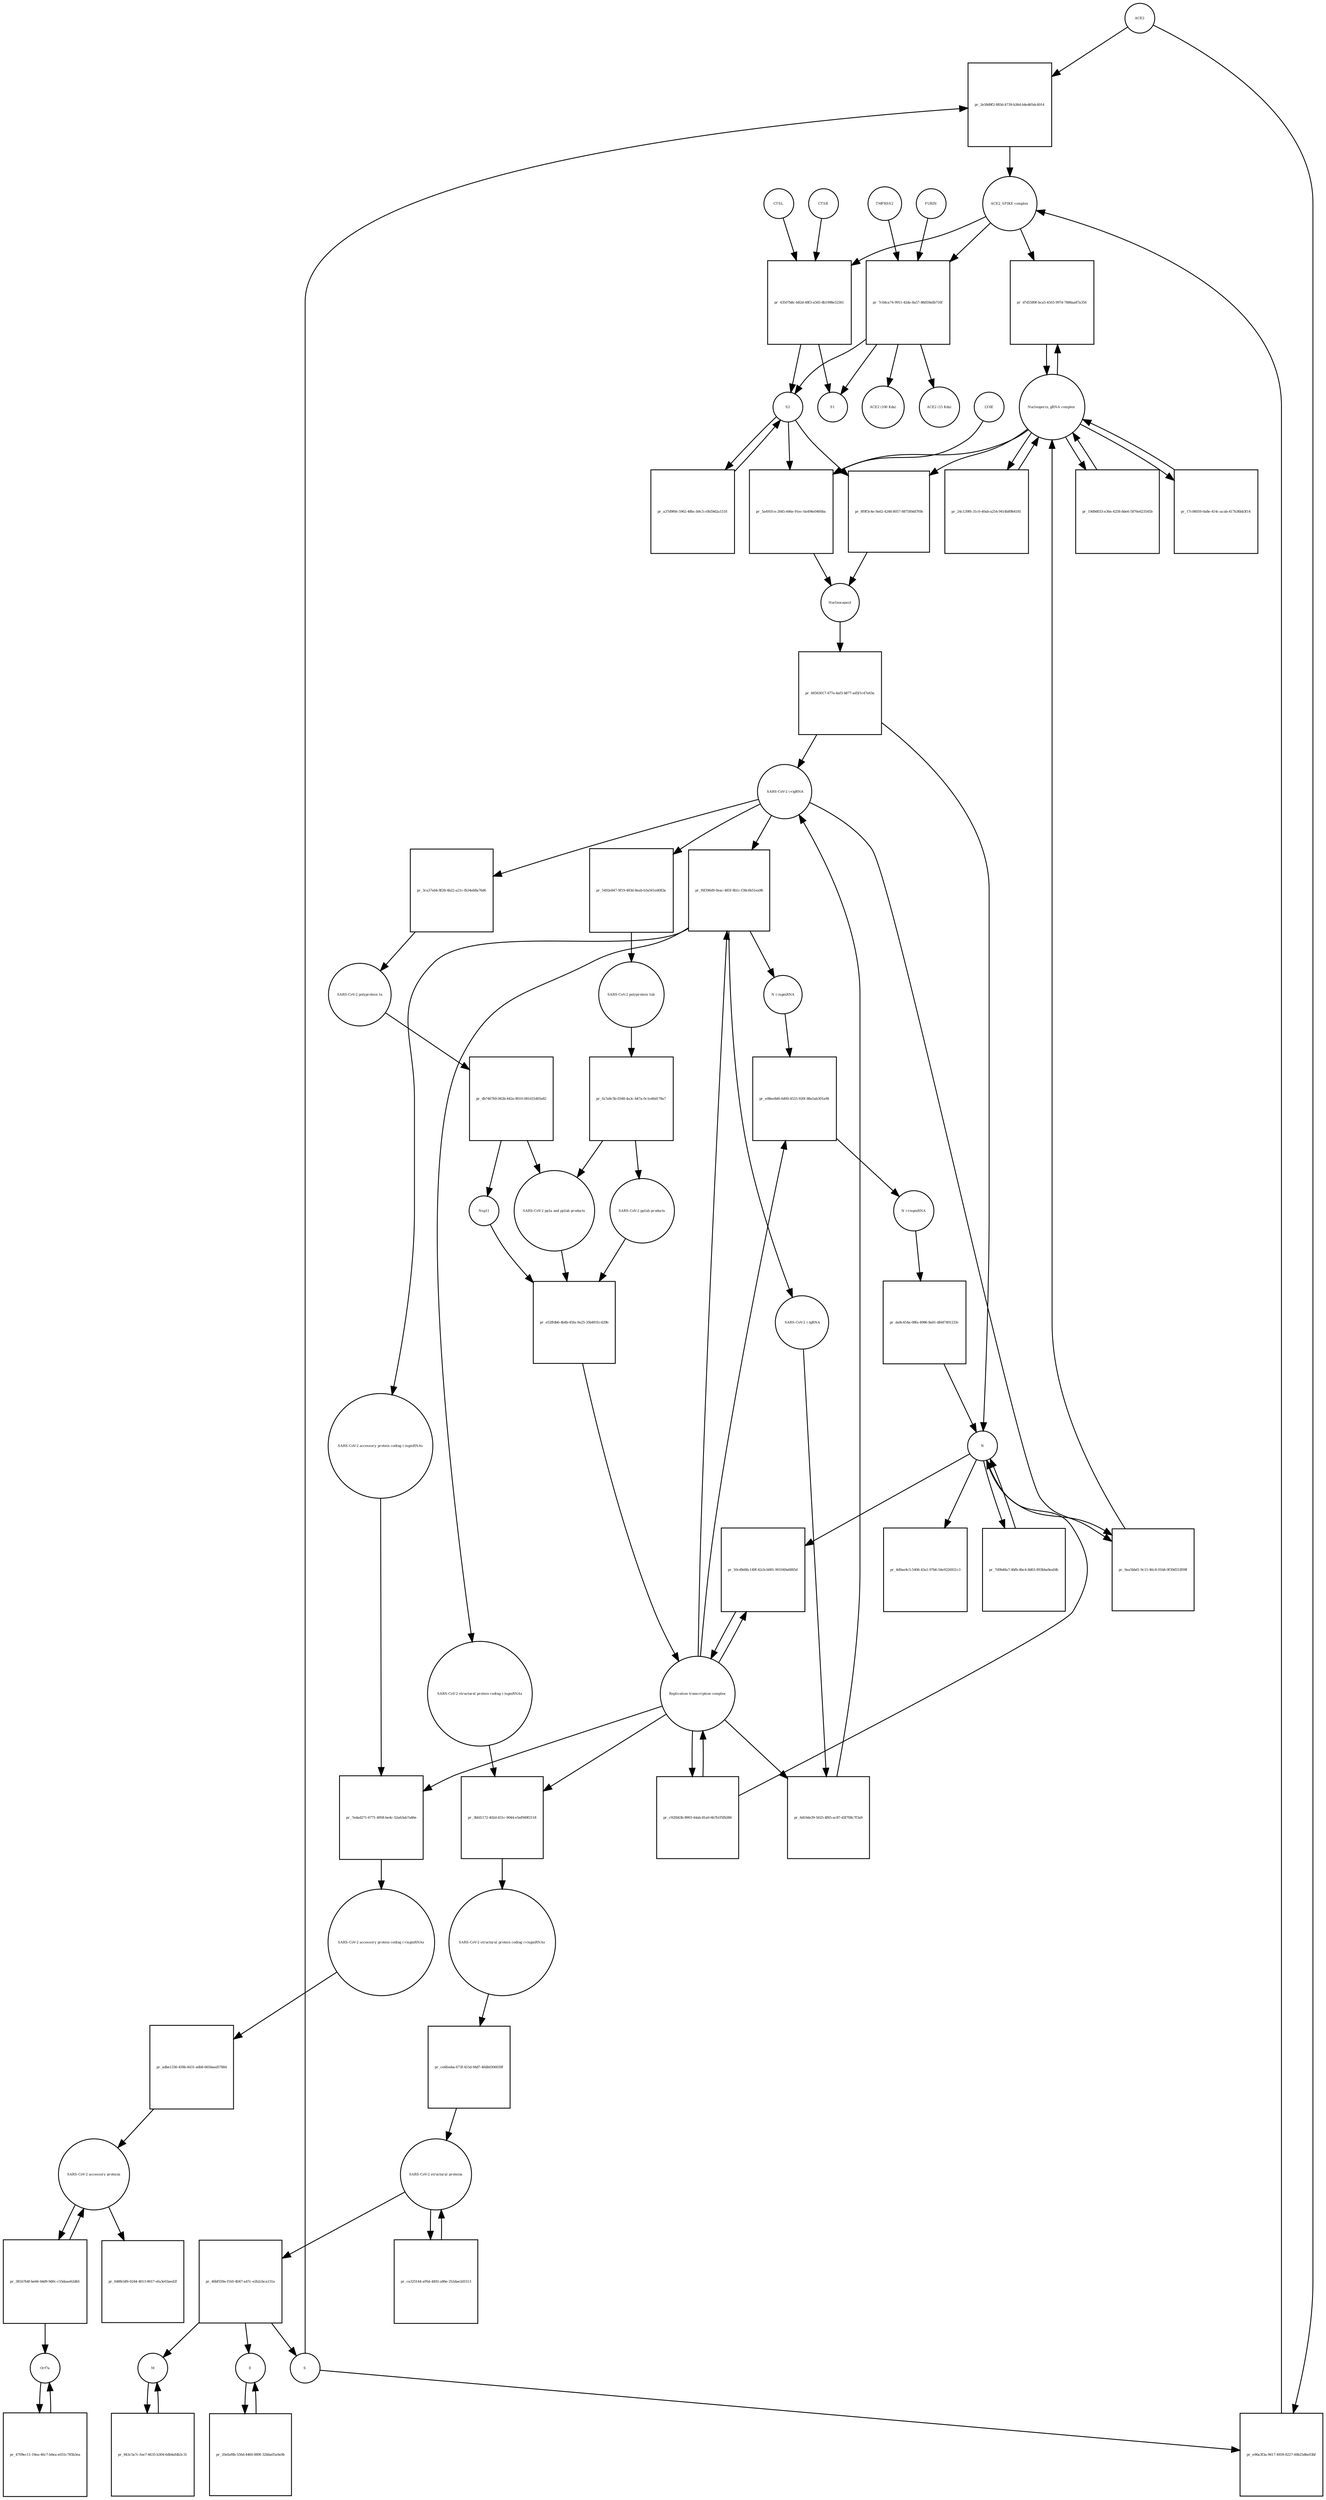 strict digraph  {
ACE2 [annotation="", bipartite=0, cls=macromolecule, fontsize=4, label=ACE2, shape=circle];
"pr_2e58d9f2-883d-4739-b36d-b4e465dc4914" [annotation="", bipartite=1, cls=process, fontsize=4, label="pr_2e58d9f2-883d-4739-b36d-b4e465dc4914", shape=square];
"ACE2_SPIKE complex" [annotation="", bipartite=0, cls=complex, fontsize=4, label="ACE2_SPIKE complex", shape=circle];
S [annotation="", bipartite=0, cls="macromolecule multimer", fontsize=4, label=S, shape=circle];
"Nucleoporin_gRNA complex " [annotation="", bipartite=0, cls=complex, fontsize=4, label="Nucleoporin_gRNA complex ", shape=circle];
"pr_d7d5589f-bca5-4503-997d-7886aa87a356" [annotation="", bipartite=1, cls=process, fontsize=4, label="pr_d7d5589f-bca5-4503-997d-7886aa87a356", shape=square];
"pr_43507b8c-b82d-48f3-a565-8b1998e52361" [annotation="", bipartite=1, cls=process, fontsize=4, label="pr_43507b8c-b82d-48f3-a565-8b1998e52361", shape=square];
S2 [annotation="", bipartite=0, cls=macromolecule, fontsize=4, label=S2, shape=circle];
CTSB [annotation="", bipartite=0, cls=macromolecule, fontsize=4, label=CTSB, shape=circle];
CTSL [annotation="", bipartite=0, cls=macromolecule, fontsize=4, label=CTSL, shape=circle];
S1 [annotation="", bipartite=0, cls=macromolecule, fontsize=4, label=S1, shape=circle];
"pr_e96a3f3a-9617-4939-8227-66b25d6e03bf" [annotation="", bipartite=1, cls=process, fontsize=4, label="pr_e96a3f3a-9617-4939-8227-66b25d6e03bf", shape=square];
"pr_5a491fce-2645-446e-91ec-0a494e0460ba" [annotation="", bipartite=1, cls=process, fontsize=4, label="pr_5a491fce-2645-446e-91ec-0a494e0460ba", shape=square];
Nucleocapsid [annotation="", bipartite=0, cls=complex, fontsize=4, label=Nucleocapsid, shape=circle];
LY6E [annotation="", bipartite=0, cls=macromolecule, fontsize=4, label=LY6E, shape=circle];
"pr_8f9f3c4e-9a62-4248-8057-8875f0dd7f0b" [annotation="", bipartite=1, cls=process, fontsize=4, label="pr_8f9f3c4e-9a62-4248-8057-8875f0dd7f0b", shape=square];
"pr_66563017-477a-4af3-b877-ad5f1c47e63a" [annotation="", bipartite=1, cls=process, fontsize=4, label="pr_66563017-477a-4af3-b877-ad5f1c47e63a", shape=square];
" SARS-CoV-2 (+)gRNA" [annotation="", bipartite=0, cls="nucleic acid feature", fontsize=4, label=" SARS-CoV-2 (+)gRNA", shape=circle];
N [annotation="", bipartite=0, cls="macromolecule multimer", fontsize=4, label=N, shape=circle];
"SARS-CoV-2 polyprotein 1ab" [annotation="", bipartite=0, cls=macromolecule, fontsize=4, label="SARS-CoV-2 polyprotein 1ab", shape=circle];
"pr_fa7a8c5b-0348-4a3c-b47a-0c1e46d178a7" [annotation="", bipartite=1, cls=process, fontsize=4, label="pr_fa7a8c5b-0348-4a3c-b47a-0c1e46d178a7", shape=square];
"SARS-CoV-2 pp1ab products" [annotation="", bipartite=0, cls=complex, fontsize=4, label="SARS-CoV-2 pp1ab products", shape=circle];
"SARS-CoV-2 pp1a and pp1ab products" [annotation="", bipartite=0, cls=complex, fontsize=4, label="SARS-CoV-2 pp1a and pp1ab products", shape=circle];
"SARS-CoV-2 polyprotein 1a" [annotation="", bipartite=0, cls=macromolecule, fontsize=4, label="SARS-CoV-2 polyprotein 1a", shape=circle];
"pr_db7467b9-062b-442e-8010-081d31d05e82" [annotation="", bipartite=1, cls=process, fontsize=4, label="pr_db7467b9-062b-442e-8010-081d31d05e82", shape=square];
Nsp11 [annotation="", bipartite=0, cls=macromolecule, fontsize=4, label=Nsp11, shape=circle];
"pr_19d9d033-e36e-4258-8de6-5876e623545b" [annotation="", bipartite=1, cls=process, fontsize=4, label="pr_19d9d033-e36e-4258-8de6-5876e623545b", shape=square];
"pr_17c06059-0a8e-414c-acab-417b36bb3f14" [annotation="", bipartite=1, cls=process, fontsize=4, label="pr_17c06059-0a8e-414c-acab-417b36bb3f14", shape=square];
"SARS-CoV-2 structural proteins" [annotation="", bipartite=0, cls=complex, fontsize=4, label="SARS-CoV-2 structural proteins", shape=circle];
"pr_46bf559a-f1b5-4047-a47c-e2b2cbca131a" [annotation="", bipartite=1, cls=process, fontsize=4, label="pr_46bf559a-f1b5-4047-a47c-e2b2cbca131a", shape=square];
M [annotation="", bipartite=0, cls=macromolecule, fontsize=4, label=M, shape=circle];
E [annotation="", bipartite=0, cls=macromolecule, fontsize=4, label=E, shape=circle];
"Replication transcription complex" [annotation="", bipartite=0, cls=complex, fontsize=4, label="Replication transcription complex", shape=circle];
"pr_50cd9d4b-149f-42cb-b081-901049a6885d" [annotation="", bipartite=1, cls=process, fontsize=4, label="pr_50cd9d4b-149f-42cb-b081-901049a6885d", shape=square];
"pr_4d9ae4c5-5406-43a1-97b6-54e9226921c3" [annotation="", bipartite=1, cls=process, fontsize=4, label="pr_4d9ae4c5-5406-43a1-97b6-54e9226921c3", shape=square];
"SARS-CoV-2 accessory proteins" [annotation="", bipartite=0, cls=complex, fontsize=4, label="SARS-CoV-2 accessory proteins", shape=circle];
"pr_6488cbf6-0244-4013-8017-efa3e03aed2f" [annotation="", bipartite=1, cls=process, fontsize=4, label="pr_6488cbf6-0244-4013-8017-efa3e03aed2f", shape=square];
"pr_ca325144-a95d-4492-a86e-252dae2d1513" [annotation="", bipartite=1, cls=process, fontsize=4, label="pr_ca325144-a95d-4492-a86e-252dae2d1513", shape=square];
"pr_c92f443b-8903-44ab-81a0-6b7b1f5fb386" [annotation="", bipartite=1, cls=process, fontsize=4, label="pr_c92f443b-8903-44ab-81a0-6b7b1f5fb386", shape=square];
"pr_7d9b48a7-4bfb-4bc4-8d63-893bba9eafdb" [annotation="", bipartite=1, cls=process, fontsize=4, label="pr_7d9b48a7-4bfb-4bc4-8d63-893bba9eafdb", shape=square];
"pr_e52ffdb6-4b4b-45fa-9a25-35b4931c429b" [annotation="", bipartite=1, cls=process, fontsize=4, label="pr_e52ffdb6-4b4b-45fa-9a25-35b4931c429b", shape=square];
"SARS-CoV-2 accessory protein coding (-)sgmRNAs" [annotation="", bipartite=0, cls=complex, fontsize=4, label="SARS-CoV-2 accessory protein coding (-)sgmRNAs", shape=circle];
"pr_7edad271-6771-4958-be4c-52a63ab7a46e" [annotation="", bipartite=1, cls=process, fontsize=4, label="pr_7edad271-6771-4958-be4c-52a63ab7a46e", shape=square];
"SARS-CoV-2 accessory protein coding (+)sgmRNAs" [annotation="", bipartite=0, cls=complex, fontsize=4, label="SARS-CoV-2 accessory protein coding (+)sgmRNAs", shape=circle];
"SARS-CoV-2 structural protein coding (-)sgmRNAs" [annotation="", bipartite=0, cls=complex, fontsize=4, label="SARS-CoV-2 structural protein coding (-)sgmRNAs", shape=circle];
"pr_3bfd1172-402d-431c-9044-e5af949f2118" [annotation="", bipartite=1, cls=process, fontsize=4, label="pr_3bfd1172-402d-431c-9044-e5af949f2118", shape=square];
"SARS-CoV-2 structural protein coding (+)sgmRNAs" [annotation="", bipartite=0, cls=complex, fontsize=4, label="SARS-CoV-2 structural protein coding (+)sgmRNAs", shape=circle];
"N (-)sgmRNA" [annotation="", bipartite=0, cls="nucleic acid feature", fontsize=4, label="N (-)sgmRNA", shape=circle];
"pr_e08ee8d0-6d00-4533-926f-88a5ab301a98" [annotation="", bipartite=1, cls=process, fontsize=4, label="pr_e08ee8d0-6d00-4533-926f-88a5ab301a98", shape=square];
"N (+)sgmRNA" [annotation="", bipartite=0, cls="nucleic acid feature", fontsize=4, label="N (+)sgmRNA", shape=circle];
"pr_da8c454a-08fa-4986-8a81-dfd47491233c" [annotation="", bipartite=1, cls=process, fontsize=4, label="pr_da8c454a-08fa-4986-8a81-dfd47491233c", shape=square];
"pr_f6f396d9-0eac-485f-8b1c-f38c6b51ea96" [annotation="", bipartite=1, cls=process, fontsize=4, label="pr_f6f396d9-0eac-485f-8b1c-f38c6b51ea96", shape=square];
" SARS-CoV-2 (-)gRNA" [annotation="", bipartite=0, cls="nucleic acid feature", fontsize=4, label=" SARS-CoV-2 (-)gRNA", shape=circle];
"pr_3ca37eb4-8f28-4b22-a21c-fb34eb8a76d6" [annotation="", bipartite=1, cls=process, fontsize=4, label="pr_3ca37eb4-8f28-4b22-a21c-fb34eb8a76d6", shape=square];
"pr_5492e847-9f19-483d-8eab-b3a561ed083a" [annotation="", bipartite=1, cls=process, fontsize=4, label="pr_5492e847-9f19-483d-8eab-b3a561ed083a", shape=square];
"pr_adbe1336-459b-4431-a6b8-6656aed57884" [annotation="", bipartite=1, cls=process, fontsize=4, label="pr_adbe1336-459b-4431-a6b8-6656aed57884", shape=square];
"pr_ce6feeba-673f-415d-94d7-40db0306039f" [annotation="", bipartite=1, cls=process, fontsize=4, label="pr_ce6feeba-673f-415d-94d7-40db0306039f", shape=square];
"pr_6d10de39-5625-4f65-ac87-d3f708c7f3a9" [annotation="", bipartite=1, cls=process, fontsize=4, label="pr_6d10de39-5625-4f65-ac87-d3f708c7f3a9", shape=square];
"pr_9aa5bbd1-9c11-46c8-91b8-0f39d553f09f" [annotation="", bipartite=1, cls=process, fontsize=4, label="pr_9aa5bbd1-9c11-46c8-91b8-0f39d553f09f", shape=square];
"pr_24c139f6-31c0-40ab-a254-9414b89b4181" [annotation="", bipartite=1, cls=process, fontsize=4, label="pr_24c139f6-31c0-40ab-a254-9414b89b4181", shape=square];
"pr_381b7b4f-be66-44d9-9d0c-c55daae62db5" [annotation="", bipartite=1, cls=process, fontsize=4, label="pr_381b7b4f-be66-44d9-9d0c-c55daae62db5", shape=square];
Orf7a [annotation="", bipartite=0, cls=macromolecule, fontsize=4, label=Orf7a, shape=circle];
"pr_7c0dca74-9911-42de-8a57-88d59a6b716f" [annotation="", bipartite=1, cls=process, fontsize=4, label="pr_7c0dca74-9911-42de-8a57-88d59a6b716f", shape=square];
FURIN [annotation="", bipartite=0, cls=macromolecule, fontsize=4, label=FURIN, shape=circle];
TMPRSS2 [annotation="", bipartite=0, cls=macromolecule, fontsize=4, label=TMPRSS2, shape=circle];
"ACE2 (100 Kda)" [annotation="", bipartite=0, cls=macromolecule, fontsize=4, label="ACE2 (100 Kda)", shape=circle];
"ACE2 (15 Kda)" [annotation="", bipartite=0, cls=macromolecule, fontsize=4, label="ACE2 (15 Kda)", shape=circle];
"pr_a37d9f66-5962-48bc-b9c3-c0b59d2a1518" [annotation="", bipartite=1, cls=process, fontsize=4, label="pr_a37d9f66-5962-48bc-b9c3-c0b59d2a1518", shape=square];
"pr_20efaf8b-556d-4460-889f-32bba05a9a9b" [annotation="", bipartite=1, cls=process, fontsize=4, label="pr_20efaf8b-556d-4460-889f-32bba05a9a9b", shape=square];
"pr_843c5a7c-fee7-4635-b304-6db4afdb3c31" [annotation="", bipartite=1, cls=process, fontsize=4, label="pr_843c5a7c-fee7-4635-b304-6db4afdb3c31", shape=square];
"pr_4709ec11-19ea-46c7-b0ea-e031c785b3ea" [annotation="", bipartite=1, cls=process, fontsize=4, label="pr_4709ec11-19ea-46c7-b0ea-e031c785b3ea", shape=square];
ACE2 -> "pr_2e58d9f2-883d-4739-b36d-b4e465dc4914"  [annotation="", interaction_type=consumption];
ACE2 -> "pr_e96a3f3a-9617-4939-8227-66b25d6e03bf"  [annotation="", interaction_type=consumption];
"pr_2e58d9f2-883d-4739-b36d-b4e465dc4914" -> "ACE2_SPIKE complex"  [annotation="", interaction_type=production];
"ACE2_SPIKE complex" -> "pr_d7d5589f-bca5-4503-997d-7886aa87a356"  [annotation="urn_miriam_pubmed_32142651|urn_miriam_pubmed_32094589", interaction_type=stimulation];
"ACE2_SPIKE complex" -> "pr_43507b8c-b82d-48f3-a565-8b1998e52361"  [annotation="", interaction_type=consumption];
"ACE2_SPIKE complex" -> "pr_7c0dca74-9911-42de-8a57-88d59a6b716f"  [annotation="", interaction_type=consumption];
S -> "pr_2e58d9f2-883d-4739-b36d-b4e465dc4914"  [annotation="", interaction_type=consumption];
S -> "pr_e96a3f3a-9617-4939-8227-66b25d6e03bf"  [annotation="", interaction_type=consumption];
"Nucleoporin_gRNA complex " -> "pr_d7d5589f-bca5-4503-997d-7886aa87a356"  [annotation="", interaction_type=consumption];
"Nucleoporin_gRNA complex " -> "pr_5a491fce-2645-446e-91ec-0a494e0460ba"  [annotation="", interaction_type=consumption];
"Nucleoporin_gRNA complex " -> "pr_8f9f3c4e-9a62-4248-8057-8875f0dd7f0b"  [annotation="", interaction_type=consumption];
"Nucleoporin_gRNA complex " -> "pr_19d9d033-e36e-4258-8de6-5876e623545b"  [annotation="", interaction_type=consumption];
"Nucleoporin_gRNA complex " -> "pr_17c06059-0a8e-414c-acab-417b36bb3f14"  [annotation="", interaction_type=consumption];
"Nucleoporin_gRNA complex " -> "pr_24c139f6-31c0-40ab-a254-9414b89b4181"  [annotation="", interaction_type=consumption];
"pr_d7d5589f-bca5-4503-997d-7886aa87a356" -> "Nucleoporin_gRNA complex "  [annotation="", interaction_type=production];
"pr_43507b8c-b82d-48f3-a565-8b1998e52361" -> S2  [annotation="", interaction_type=production];
"pr_43507b8c-b82d-48f3-a565-8b1998e52361" -> S1  [annotation="", interaction_type=production];
S2 -> "pr_5a491fce-2645-446e-91ec-0a494e0460ba"  [annotation="urn_miriam_doi_10.1101%2F2020.03.05.979260|urn_miriam_doi_10.1101%2F2020.04.02.021469", interaction_type=stimulation];
S2 -> "pr_8f9f3c4e-9a62-4248-8057-8875f0dd7f0b"  [annotation="", interaction_type=stimulation];
S2 -> "pr_a37d9f66-5962-48bc-b9c3-c0b59d2a1518"  [annotation="", interaction_type=consumption];
CTSB -> "pr_43507b8c-b82d-48f3-a565-8b1998e52361"  [annotation=urn_miriam_pubmed_32142651, interaction_type=catalysis];
CTSL -> "pr_43507b8c-b82d-48f3-a565-8b1998e52361"  [annotation=urn_miriam_pubmed_32142651, interaction_type=catalysis];
"pr_e96a3f3a-9617-4939-8227-66b25d6e03bf" -> "ACE2_SPIKE complex"  [annotation="", interaction_type=production];
"pr_5a491fce-2645-446e-91ec-0a494e0460ba" -> Nucleocapsid  [annotation="", interaction_type=production];
Nucleocapsid -> "pr_66563017-477a-4af3-b877-ad5f1c47e63a"  [annotation="", interaction_type=consumption];
LY6E -> "pr_5a491fce-2645-446e-91ec-0a494e0460ba"  [annotation="urn_miriam_doi_10.1101%2F2020.03.05.979260|urn_miriam_doi_10.1101%2F2020.04.02.021469", interaction_type=inhibition];
"pr_8f9f3c4e-9a62-4248-8057-8875f0dd7f0b" -> Nucleocapsid  [annotation="", interaction_type=production];
"pr_66563017-477a-4af3-b877-ad5f1c47e63a" -> " SARS-CoV-2 (+)gRNA"  [annotation="", interaction_type=production];
"pr_66563017-477a-4af3-b877-ad5f1c47e63a" -> N  [annotation="", interaction_type=production];
" SARS-CoV-2 (+)gRNA" -> "pr_f6f396d9-0eac-485f-8b1c-f38c6b51ea96"  [annotation="", interaction_type=consumption];
" SARS-CoV-2 (+)gRNA" -> "pr_3ca37eb4-8f28-4b22-a21c-fb34eb8a76d6"  [annotation="", interaction_type=consumption];
" SARS-CoV-2 (+)gRNA" -> "pr_5492e847-9f19-483d-8eab-b3a561ed083a"  [annotation="", interaction_type=consumption];
" SARS-CoV-2 (+)gRNA" -> "pr_9aa5bbd1-9c11-46c8-91b8-0f39d553f09f"  [annotation="", interaction_type=consumption];
N -> "pr_50cd9d4b-149f-42cb-b081-901049a6885d"  [annotation="", interaction_type=consumption];
N -> "pr_4d9ae4c5-5406-43a1-97b6-54e9226921c3"  [annotation="", interaction_type=consumption];
N -> "pr_7d9b48a7-4bfb-4bc4-8d63-893bba9eafdb"  [annotation="", interaction_type=consumption];
N -> "pr_9aa5bbd1-9c11-46c8-91b8-0f39d553f09f"  [annotation="", interaction_type=consumption];
"SARS-CoV-2 polyprotein 1ab" -> "pr_fa7a8c5b-0348-4a3c-b47a-0c1e46d178a7"  [annotation=urn_miriam_pubmed_31226023, interaction_type=catalysis];
"pr_fa7a8c5b-0348-4a3c-b47a-0c1e46d178a7" -> "SARS-CoV-2 pp1ab products"  [annotation="", interaction_type=production];
"pr_fa7a8c5b-0348-4a3c-b47a-0c1e46d178a7" -> "SARS-CoV-2 pp1a and pp1ab products"  [annotation="", interaction_type=production];
"SARS-CoV-2 pp1ab products" -> "pr_e52ffdb6-4b4b-45fa-9a25-35b4931c429b"  [annotation="", interaction_type=consumption];
"SARS-CoV-2 pp1a and pp1ab products" -> "pr_e52ffdb6-4b4b-45fa-9a25-35b4931c429b"  [annotation="", interaction_type=consumption];
"SARS-CoV-2 polyprotein 1a" -> "pr_db7467b9-062b-442e-8010-081d31d05e82"  [annotation=urn_miriam_pubmed_31226023, interaction_type=catalysis];
"pr_db7467b9-062b-442e-8010-081d31d05e82" -> Nsp11  [annotation="", interaction_type=production];
"pr_db7467b9-062b-442e-8010-081d31d05e82" -> "SARS-CoV-2 pp1a and pp1ab products"  [annotation="", interaction_type=production];
Nsp11 -> "pr_e52ffdb6-4b4b-45fa-9a25-35b4931c429b"  [annotation="", interaction_type=consumption];
"pr_19d9d033-e36e-4258-8de6-5876e623545b" -> "Nucleoporin_gRNA complex "  [annotation="", interaction_type=production];
"pr_17c06059-0a8e-414c-acab-417b36bb3f14" -> "Nucleoporin_gRNA complex "  [annotation="", interaction_type=production];
"SARS-CoV-2 structural proteins" -> "pr_46bf559a-f1b5-4047-a47c-e2b2cbca131a"  [annotation="", interaction_type=consumption];
"SARS-CoV-2 structural proteins" -> "pr_ca325144-a95d-4492-a86e-252dae2d1513"  [annotation="", interaction_type=consumption];
"pr_46bf559a-f1b5-4047-a47c-e2b2cbca131a" -> M  [annotation="", interaction_type=production];
"pr_46bf559a-f1b5-4047-a47c-e2b2cbca131a" -> E  [annotation="", interaction_type=production];
"pr_46bf559a-f1b5-4047-a47c-e2b2cbca131a" -> S  [annotation="", interaction_type=production];
M -> "pr_843c5a7c-fee7-4635-b304-6db4afdb3c31"  [annotation="", interaction_type=consumption];
E -> "pr_20efaf8b-556d-4460-889f-32bba05a9a9b"  [annotation="", interaction_type=consumption];
"Replication transcription complex" -> "pr_50cd9d4b-149f-42cb-b081-901049a6885d"  [annotation="", interaction_type=consumption];
"Replication transcription complex" -> "pr_c92f443b-8903-44ab-81a0-6b7b1f5fb386"  [annotation="", interaction_type=consumption];
"Replication transcription complex" -> "pr_7edad271-6771-4958-be4c-52a63ab7a46e"  [annotation="", interaction_type="necessary stimulation"];
"Replication transcription complex" -> "pr_3bfd1172-402d-431c-9044-e5af949f2118"  [annotation="", interaction_type="necessary stimulation"];
"Replication transcription complex" -> "pr_e08ee8d0-6d00-4533-926f-88a5ab301a98"  [annotation="", interaction_type="necessary stimulation"];
"Replication transcription complex" -> "pr_f6f396d9-0eac-485f-8b1c-f38c6b51ea96"  [annotation="", interaction_type="necessary stimulation"];
"Replication transcription complex" -> "pr_6d10de39-5625-4f65-ac87-d3f708c7f3a9"  [annotation="", interaction_type="necessary stimulation"];
"pr_50cd9d4b-149f-42cb-b081-901049a6885d" -> "Replication transcription complex"  [annotation="", interaction_type=production];
"SARS-CoV-2 accessory proteins" -> "pr_6488cbf6-0244-4013-8017-efa3e03aed2f"  [annotation="", interaction_type=consumption];
"SARS-CoV-2 accessory proteins" -> "pr_381b7b4f-be66-44d9-9d0c-c55daae62db5"  [annotation="", interaction_type=consumption];
"pr_ca325144-a95d-4492-a86e-252dae2d1513" -> "SARS-CoV-2 structural proteins"  [annotation="", interaction_type=production];
"pr_c92f443b-8903-44ab-81a0-6b7b1f5fb386" -> "Replication transcription complex"  [annotation="", interaction_type=production];
"pr_c92f443b-8903-44ab-81a0-6b7b1f5fb386" -> N  [annotation="", interaction_type=production];
"pr_7d9b48a7-4bfb-4bc4-8d63-893bba9eafdb" -> N  [annotation="", interaction_type=production];
"pr_e52ffdb6-4b4b-45fa-9a25-35b4931c429b" -> "Replication transcription complex"  [annotation="", interaction_type=production];
"SARS-CoV-2 accessory protein coding (-)sgmRNAs" -> "pr_7edad271-6771-4958-be4c-52a63ab7a46e"  [annotation="", interaction_type=consumption];
"pr_7edad271-6771-4958-be4c-52a63ab7a46e" -> "SARS-CoV-2 accessory protein coding (+)sgmRNAs"  [annotation="", interaction_type=production];
"SARS-CoV-2 accessory protein coding (+)sgmRNAs" -> "pr_adbe1336-459b-4431-a6b8-6656aed57884"  [annotation="", interaction_type=consumption];
"SARS-CoV-2 structural protein coding (-)sgmRNAs" -> "pr_3bfd1172-402d-431c-9044-e5af949f2118"  [annotation="", interaction_type=consumption];
"pr_3bfd1172-402d-431c-9044-e5af949f2118" -> "SARS-CoV-2 structural protein coding (+)sgmRNAs"  [annotation="", interaction_type=production];
"SARS-CoV-2 structural protein coding (+)sgmRNAs" -> "pr_ce6feeba-673f-415d-94d7-40db0306039f"  [annotation="", interaction_type=consumption];
"N (-)sgmRNA" -> "pr_e08ee8d0-6d00-4533-926f-88a5ab301a98"  [annotation="", interaction_type=consumption];
"pr_e08ee8d0-6d00-4533-926f-88a5ab301a98" -> "N (+)sgmRNA"  [annotation="", interaction_type=production];
"N (+)sgmRNA" -> "pr_da8c454a-08fa-4986-8a81-dfd47491233c"  [annotation="", interaction_type=consumption];
"pr_da8c454a-08fa-4986-8a81-dfd47491233c" -> N  [annotation="", interaction_type=production];
"pr_f6f396d9-0eac-485f-8b1c-f38c6b51ea96" -> " SARS-CoV-2 (-)gRNA"  [annotation="", interaction_type=production];
"pr_f6f396d9-0eac-485f-8b1c-f38c6b51ea96" -> "SARS-CoV-2 accessory protein coding (-)sgmRNAs"  [annotation="", interaction_type=production];
"pr_f6f396d9-0eac-485f-8b1c-f38c6b51ea96" -> "SARS-CoV-2 structural protein coding (-)sgmRNAs"  [annotation="", interaction_type=production];
"pr_f6f396d9-0eac-485f-8b1c-f38c6b51ea96" -> "N (-)sgmRNA"  [annotation="", interaction_type=production];
" SARS-CoV-2 (-)gRNA" -> "pr_6d10de39-5625-4f65-ac87-d3f708c7f3a9"  [annotation="", interaction_type=consumption];
"pr_3ca37eb4-8f28-4b22-a21c-fb34eb8a76d6" -> "SARS-CoV-2 polyprotein 1a"  [annotation="", interaction_type=production];
"pr_5492e847-9f19-483d-8eab-b3a561ed083a" -> "SARS-CoV-2 polyprotein 1ab"  [annotation="", interaction_type=production];
"pr_adbe1336-459b-4431-a6b8-6656aed57884" -> "SARS-CoV-2 accessory proteins"  [annotation="", interaction_type=production];
"pr_ce6feeba-673f-415d-94d7-40db0306039f" -> "SARS-CoV-2 structural proteins"  [annotation="", interaction_type=production];
"pr_6d10de39-5625-4f65-ac87-d3f708c7f3a9" -> " SARS-CoV-2 (+)gRNA"  [annotation="", interaction_type=production];
"pr_9aa5bbd1-9c11-46c8-91b8-0f39d553f09f" -> "Nucleoporin_gRNA complex "  [annotation="", interaction_type=production];
"pr_24c139f6-31c0-40ab-a254-9414b89b4181" -> "Nucleoporin_gRNA complex "  [annotation="", interaction_type=production];
"pr_381b7b4f-be66-44d9-9d0c-c55daae62db5" -> "SARS-CoV-2 accessory proteins"  [annotation="", interaction_type=production];
"pr_381b7b4f-be66-44d9-9d0c-c55daae62db5" -> Orf7a  [annotation="", interaction_type=production];
Orf7a -> "pr_4709ec11-19ea-46c7-b0ea-e031c785b3ea"  [annotation="", interaction_type=consumption];
"pr_7c0dca74-9911-42de-8a57-88d59a6b716f" -> S2  [annotation="", interaction_type=production];
"pr_7c0dca74-9911-42de-8a57-88d59a6b716f" -> "ACE2 (100 Kda)"  [annotation="", interaction_type=production];
"pr_7c0dca74-9911-42de-8a57-88d59a6b716f" -> S1  [annotation="", interaction_type=production];
"pr_7c0dca74-9911-42de-8a57-88d59a6b716f" -> "ACE2 (15 Kda)"  [annotation="", interaction_type=production];
FURIN -> "pr_7c0dca74-9911-42de-8a57-88d59a6b716f"  [annotation="", interaction_type=catalysis];
TMPRSS2 -> "pr_7c0dca74-9911-42de-8a57-88d59a6b716f"  [annotation="", interaction_type=catalysis];
"pr_a37d9f66-5962-48bc-b9c3-c0b59d2a1518" -> S2  [annotation="", interaction_type=production];
"pr_20efaf8b-556d-4460-889f-32bba05a9a9b" -> E  [annotation="", interaction_type=production];
"pr_843c5a7c-fee7-4635-b304-6db4afdb3c31" -> M  [annotation="", interaction_type=production];
"pr_4709ec11-19ea-46c7-b0ea-e031c785b3ea" -> Orf7a  [annotation="", interaction_type=production];
}
